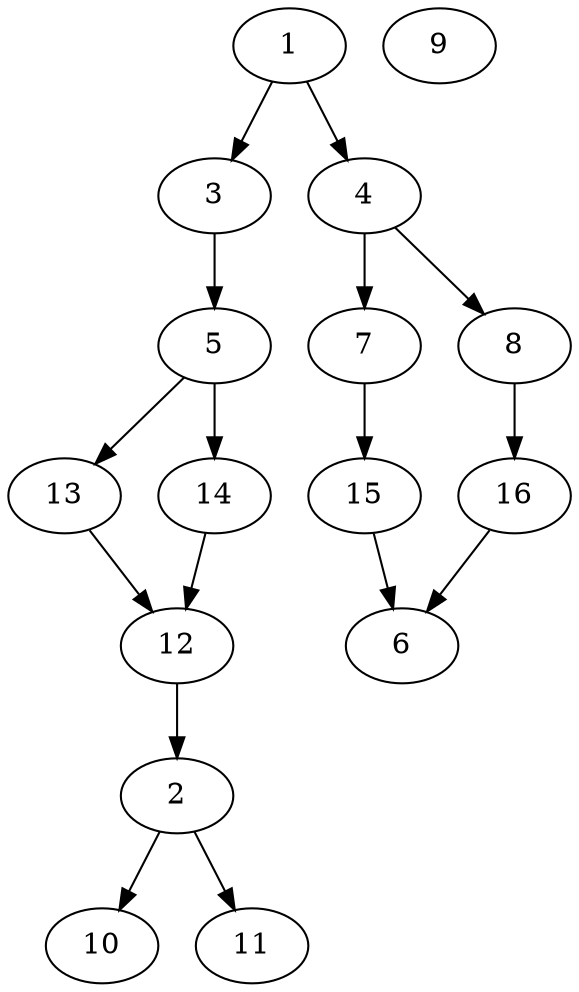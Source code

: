 digraph "16_5" {
	1	 [Weight=7];
	3	 [Weight=10];
	1 -> 3	 [Weight=5];
	4	 [Weight=3];
	1 -> 4	 [Weight=5];
	2	 [Weight=3];
	10	 [Weight=3];
	2 -> 10	 [Weight=8];
	11	 [Weight=6];
	2 -> 11	 [Weight=5];
	5	 [Weight=8];
	3 -> 5	 [Weight=7];
	7	 [Weight=13];
	4 -> 7	 [Weight=7];
	8	 [Weight=6];
	4 -> 8	 [Weight=5];
	13	 [Weight=7];
	5 -> 13	 [Weight=9];
	14	 [Weight=10];
	5 -> 14	 [Weight=7];
	6	 [Weight=4];
	15	 [Weight=14];
	7 -> 15	 [Weight=9];
	16	 [Weight=13];
	8 -> 16	 [Weight=2];
	9	 [Weight=14];
	12	 [Weight=14];
	12 -> 2	 [Weight=10];
	13 -> 12	 [Weight=5];
	14 -> 12	 [Weight=10];
	15 -> 6	 [Weight=5];
	16 -> 6	 [Weight=8];

}
